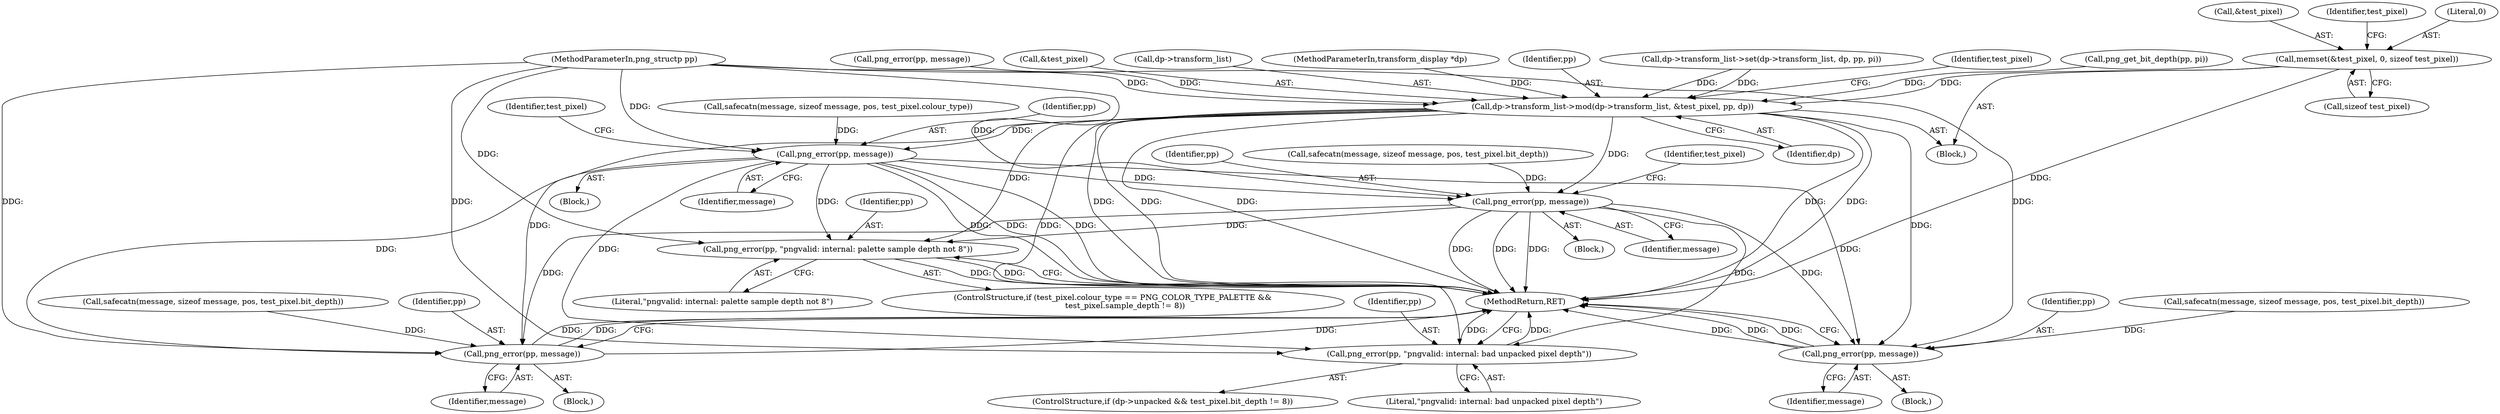 digraph "0_Android_9d4853418ab2f754c2b63e091c29c5529b8b86ca_149@API" {
"1000298" [label="(Call,memset(&test_pixel, 0, sizeof test_pixel))"];
"1000371" [label="(Call,dp->transform_list->mod(dp->transform_list, &test_pixel, pp, dp))"];
"1000426" [label="(Call,png_error(pp, message))"];
"1000476" [label="(Call,png_error(pp, message))"];
"1000491" [label="(Call,png_error(pp, \"pngvalid: internal: palette sample depth not 8\"))"];
"1000505" [label="(Call,png_error(pp, \"pngvalid: internal: bad unpacked pixel depth\"))"];
"1000567" [label="(Call,png_error(pp, message))"];
"1000618" [label="(Call,png_error(pp, message))"];
"1000468" [label="(Call,safecatn(message, sizeof message, pos, test_pixel.bit_depth))"];
"1000302" [label="(Call,sizeof test_pixel)"];
"1000418" [label="(Call,safecatn(message, sizeof message, pos, test_pixel.colour_type))"];
"1000437" [label="(Block,)"];
"1000620" [label="(Identifier,message)"];
"1000371" [label="(Call,dp->transform_list->mod(dp->transform_list, &test_pixel, pp, dp))"];
"1000426" [label="(Call,png_error(pp, message))"];
"1000579" [label="(Block,)"];
"1000493" [label="(Literal,\"pngvalid: internal: palette sample depth not 8\")"];
"1000298" [label="(Call,memset(&test_pixel, 0, sizeof test_pixel))"];
"1000131" [label="(Call,dp->transform_list->set(dp->transform_list, dp, pp, pi))"];
"1000427" [label="(Identifier,pp)"];
"1000299" [label="(Call,&test_pixel)"];
"1000610" [label="(Call,safecatn(message, sizeof message, pos, test_pixel.bit_depth))"];
"1000491" [label="(Call,png_error(pp, \"pngvalid: internal: palette sample depth not 8\"))"];
"1000476" [label="(Call,png_error(pp, message))"];
"1000568" [label="(Identifier,pp)"];
"1000492" [label="(Identifier,pp)"];
"1000569" [label="(Identifier,message)"];
"1000306" [label="(Identifier,test_pixel)"];
"1000432" [label="(Identifier,test_pixel)"];
"1000621" [label="(MethodReturn,RET)"];
"1000382" [label="(Identifier,test_pixel)"];
"1000174" [label="(Call,png_get_bit_depth(pp, pi))"];
"1000293" [label="(Call,png_error(pp, message))"];
"1000296" [label="(Block,)"];
"1000375" [label="(Call,&test_pixel)"];
"1000301" [label="(Literal,0)"];
"1000495" [label="(ControlStructure,if (dp->unpacked && test_pixel.bit_depth != 8))"];
"1000619" [label="(Identifier,pp)"];
"1000121" [label="(MethodParameterIn,png_structp pp)"];
"1000478" [label="(Identifier,message)"];
"1000618" [label="(Call,png_error(pp, message))"];
"1000378" [label="(Identifier,dp)"];
"1000505" [label="(Call,png_error(pp, \"pngvalid: internal: bad unpacked pixel depth\"))"];
"1000372" [label="(Call,dp->transform_list)"];
"1000559" [label="(Call,safecatn(message, sizeof message, pos, test_pixel.bit_depth))"];
"1000483" [label="(Identifier,test_pixel)"];
"1000120" [label="(MethodParameterIn,transform_display *dp)"];
"1000428" [label="(Identifier,message)"];
"1000506" [label="(Identifier,pp)"];
"1000528" [label="(Block,)"];
"1000567" [label="(Call,png_error(pp, message))"];
"1000507" [label="(Literal,\"pngvalid: internal: bad unpacked pixel depth\")"];
"1000479" [label="(ControlStructure,if (test_pixel.colour_type == PNG_COLOR_TYPE_PALETTE &&\n          test_pixel.sample_depth != 8))"];
"1000477" [label="(Identifier,pp)"];
"1000377" [label="(Identifier,pp)"];
"1000387" [label="(Block,)"];
"1000298" -> "1000296"  [label="AST: "];
"1000298" -> "1000302"  [label="CFG: "];
"1000299" -> "1000298"  [label="AST: "];
"1000301" -> "1000298"  [label="AST: "];
"1000302" -> "1000298"  [label="AST: "];
"1000306" -> "1000298"  [label="CFG: "];
"1000298" -> "1000621"  [label="DDG: "];
"1000298" -> "1000371"  [label="DDG: "];
"1000371" -> "1000296"  [label="AST: "];
"1000371" -> "1000378"  [label="CFG: "];
"1000372" -> "1000371"  [label="AST: "];
"1000375" -> "1000371"  [label="AST: "];
"1000377" -> "1000371"  [label="AST: "];
"1000378" -> "1000371"  [label="AST: "];
"1000382" -> "1000371"  [label="CFG: "];
"1000371" -> "1000621"  [label="DDG: "];
"1000371" -> "1000621"  [label="DDG: "];
"1000371" -> "1000621"  [label="DDG: "];
"1000371" -> "1000621"  [label="DDG: "];
"1000371" -> "1000621"  [label="DDG: "];
"1000131" -> "1000371"  [label="DDG: "];
"1000131" -> "1000371"  [label="DDG: "];
"1000293" -> "1000371"  [label="DDG: "];
"1000174" -> "1000371"  [label="DDG: "];
"1000121" -> "1000371"  [label="DDG: "];
"1000120" -> "1000371"  [label="DDG: "];
"1000371" -> "1000426"  [label="DDG: "];
"1000371" -> "1000476"  [label="DDG: "];
"1000371" -> "1000491"  [label="DDG: "];
"1000371" -> "1000505"  [label="DDG: "];
"1000371" -> "1000567"  [label="DDG: "];
"1000371" -> "1000618"  [label="DDG: "];
"1000426" -> "1000387"  [label="AST: "];
"1000426" -> "1000428"  [label="CFG: "];
"1000427" -> "1000426"  [label="AST: "];
"1000428" -> "1000426"  [label="AST: "];
"1000432" -> "1000426"  [label="CFG: "];
"1000426" -> "1000621"  [label="DDG: "];
"1000426" -> "1000621"  [label="DDG: "];
"1000426" -> "1000621"  [label="DDG: "];
"1000121" -> "1000426"  [label="DDG: "];
"1000418" -> "1000426"  [label="DDG: "];
"1000426" -> "1000476"  [label="DDG: "];
"1000426" -> "1000491"  [label="DDG: "];
"1000426" -> "1000505"  [label="DDG: "];
"1000426" -> "1000567"  [label="DDG: "];
"1000426" -> "1000618"  [label="DDG: "];
"1000476" -> "1000437"  [label="AST: "];
"1000476" -> "1000478"  [label="CFG: "];
"1000477" -> "1000476"  [label="AST: "];
"1000478" -> "1000476"  [label="AST: "];
"1000483" -> "1000476"  [label="CFG: "];
"1000476" -> "1000621"  [label="DDG: "];
"1000476" -> "1000621"  [label="DDG: "];
"1000476" -> "1000621"  [label="DDG: "];
"1000121" -> "1000476"  [label="DDG: "];
"1000468" -> "1000476"  [label="DDG: "];
"1000476" -> "1000491"  [label="DDG: "];
"1000476" -> "1000505"  [label="DDG: "];
"1000476" -> "1000567"  [label="DDG: "];
"1000476" -> "1000618"  [label="DDG: "];
"1000491" -> "1000479"  [label="AST: "];
"1000491" -> "1000493"  [label="CFG: "];
"1000492" -> "1000491"  [label="AST: "];
"1000493" -> "1000491"  [label="AST: "];
"1000621" -> "1000491"  [label="CFG: "];
"1000491" -> "1000621"  [label="DDG: "];
"1000491" -> "1000621"  [label="DDG: "];
"1000121" -> "1000491"  [label="DDG: "];
"1000505" -> "1000495"  [label="AST: "];
"1000505" -> "1000507"  [label="CFG: "];
"1000506" -> "1000505"  [label="AST: "];
"1000507" -> "1000505"  [label="AST: "];
"1000621" -> "1000505"  [label="CFG: "];
"1000505" -> "1000621"  [label="DDG: "];
"1000505" -> "1000621"  [label="DDG: "];
"1000121" -> "1000505"  [label="DDG: "];
"1000567" -> "1000528"  [label="AST: "];
"1000567" -> "1000569"  [label="CFG: "];
"1000568" -> "1000567"  [label="AST: "];
"1000569" -> "1000567"  [label="AST: "];
"1000621" -> "1000567"  [label="CFG: "];
"1000567" -> "1000621"  [label="DDG: "];
"1000567" -> "1000621"  [label="DDG: "];
"1000567" -> "1000621"  [label="DDG: "];
"1000121" -> "1000567"  [label="DDG: "];
"1000559" -> "1000567"  [label="DDG: "];
"1000618" -> "1000579"  [label="AST: "];
"1000618" -> "1000620"  [label="CFG: "];
"1000619" -> "1000618"  [label="AST: "];
"1000620" -> "1000618"  [label="AST: "];
"1000621" -> "1000618"  [label="CFG: "];
"1000618" -> "1000621"  [label="DDG: "];
"1000618" -> "1000621"  [label="DDG: "];
"1000618" -> "1000621"  [label="DDG: "];
"1000121" -> "1000618"  [label="DDG: "];
"1000610" -> "1000618"  [label="DDG: "];
}
